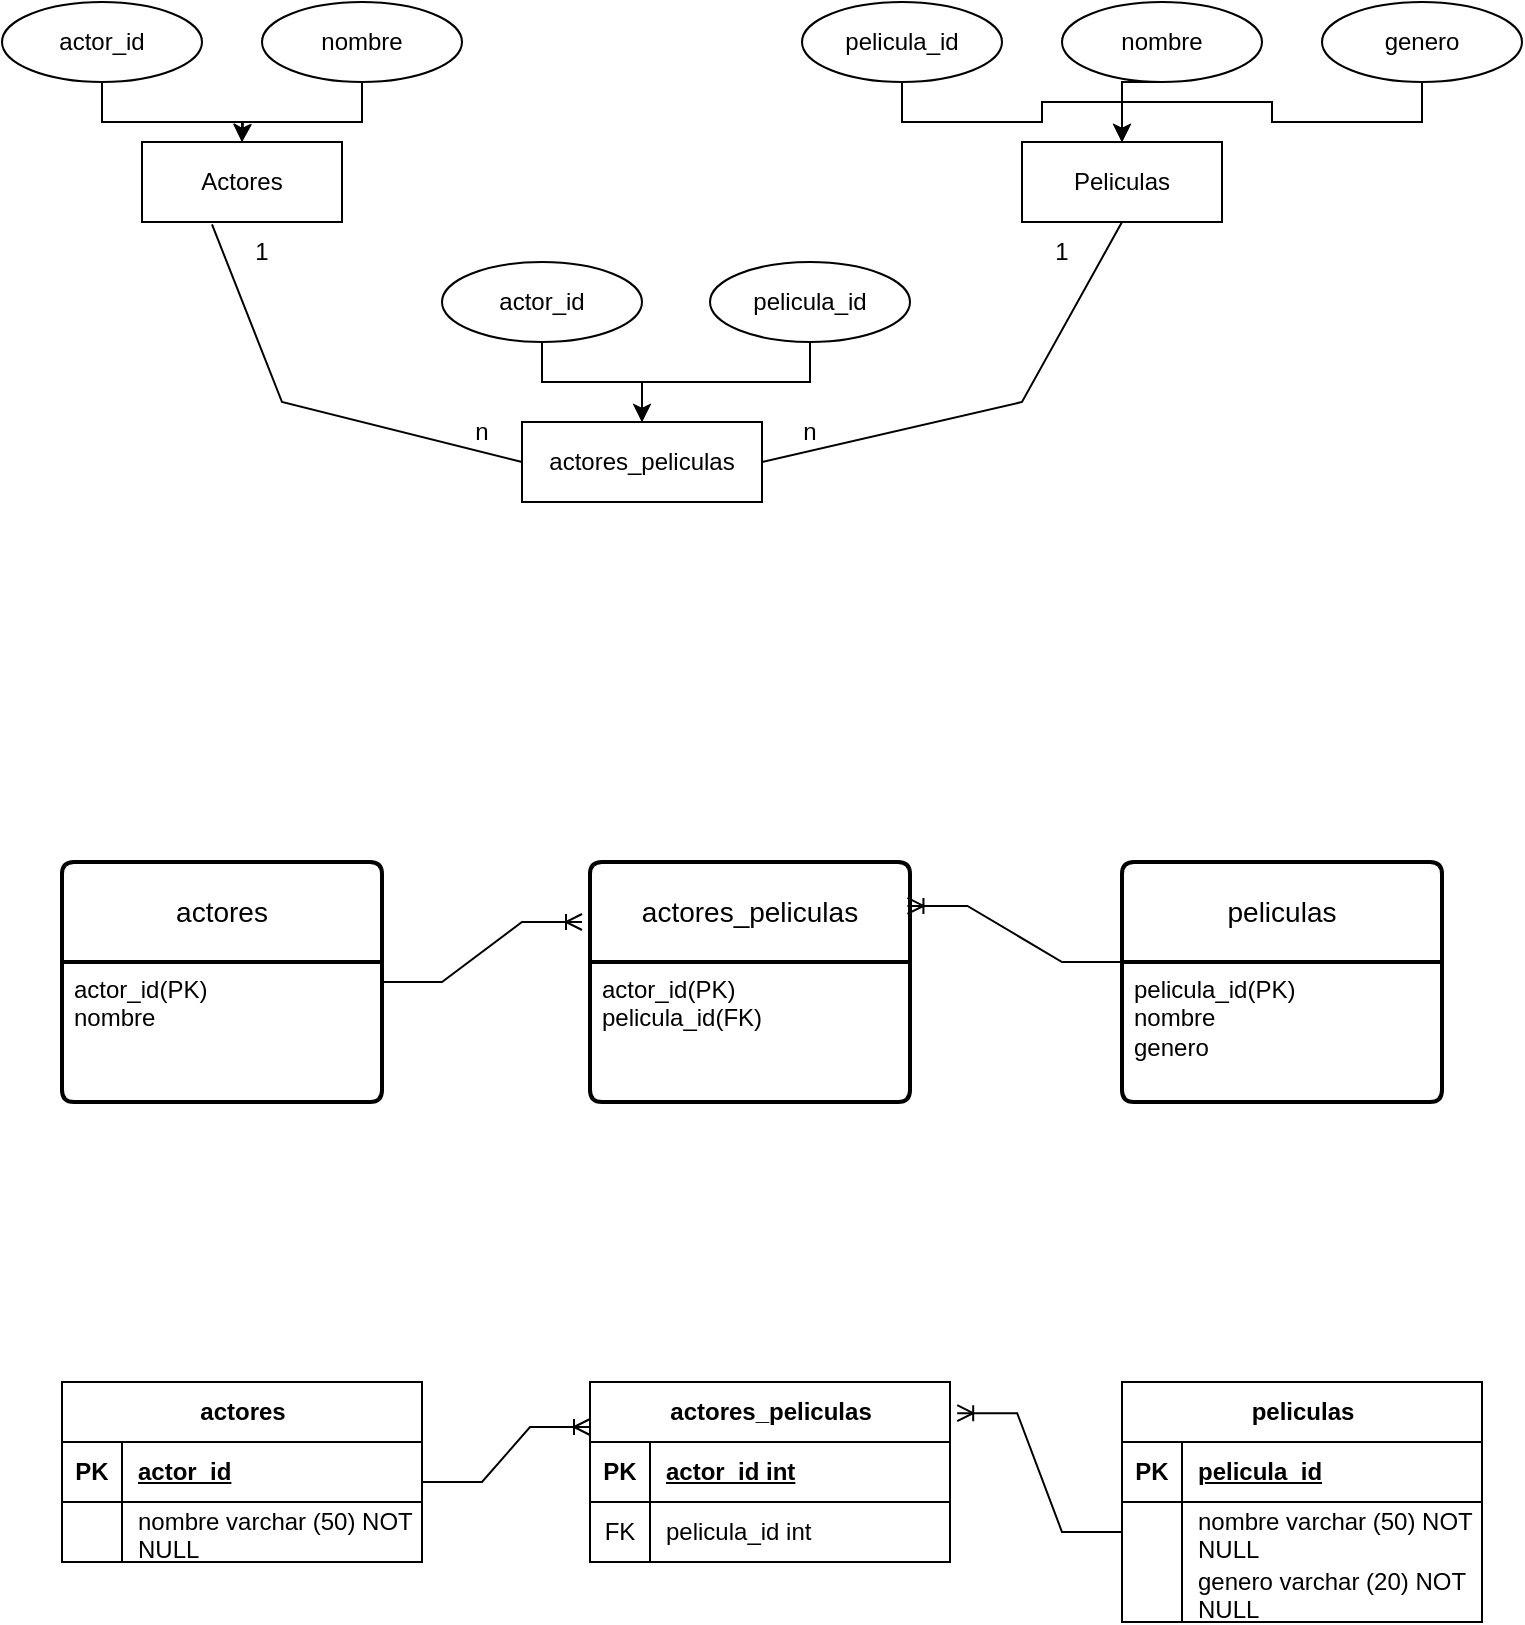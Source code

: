 <mxfile version="24.4.2" type="device">
  <diagram name="Página-1" id="74jDSGRzZpFrXuplj8Fu">
    <mxGraphModel dx="1290" dy="572" grid="1" gridSize="10" guides="1" tooltips="1" connect="1" arrows="1" fold="1" page="1" pageScale="1" pageWidth="827" pageHeight="1169" math="0" shadow="0">
      <root>
        <mxCell id="0" />
        <mxCell id="1" parent="0" />
        <mxCell id="qOB_Bpgv0nVTm8cAd25x-1" value="Actores" style="whiteSpace=wrap;html=1;align=center;" vertex="1" parent="1">
          <mxGeometry x="80" y="140" width="100" height="40" as="geometry" />
        </mxCell>
        <mxCell id="qOB_Bpgv0nVTm8cAd25x-2" value="Peliculas" style="whiteSpace=wrap;html=1;align=center;" vertex="1" parent="1">
          <mxGeometry x="520" y="140" width="100" height="40" as="geometry" />
        </mxCell>
        <mxCell id="qOB_Bpgv0nVTm8cAd25x-5" style="edgeStyle=orthogonalEdgeStyle;rounded=0;orthogonalLoop=1;jettySize=auto;html=1;exitX=0.5;exitY=1;exitDx=0;exitDy=0;" edge="1" parent="1" source="qOB_Bpgv0nVTm8cAd25x-3" target="qOB_Bpgv0nVTm8cAd25x-1">
          <mxGeometry relative="1" as="geometry" />
        </mxCell>
        <mxCell id="qOB_Bpgv0nVTm8cAd25x-3" value="actor_id" style="ellipse;whiteSpace=wrap;html=1;align=center;" vertex="1" parent="1">
          <mxGeometry x="10" y="70" width="100" height="40" as="geometry" />
        </mxCell>
        <mxCell id="qOB_Bpgv0nVTm8cAd25x-6" style="edgeStyle=orthogonalEdgeStyle;rounded=0;orthogonalLoop=1;jettySize=auto;html=1;exitX=0.5;exitY=1;exitDx=0;exitDy=0;" edge="1" parent="1" source="qOB_Bpgv0nVTm8cAd25x-4">
          <mxGeometry relative="1" as="geometry">
            <mxPoint x="130" y="140" as="targetPoint" />
          </mxGeometry>
        </mxCell>
        <mxCell id="qOB_Bpgv0nVTm8cAd25x-4" value="nombre" style="ellipse;whiteSpace=wrap;html=1;align=center;" vertex="1" parent="1">
          <mxGeometry x="140" y="70" width="100" height="40" as="geometry" />
        </mxCell>
        <mxCell id="qOB_Bpgv0nVTm8cAd25x-10" style="edgeStyle=orthogonalEdgeStyle;rounded=0;orthogonalLoop=1;jettySize=auto;html=1;exitX=0.5;exitY=1;exitDx=0;exitDy=0;" edge="1" parent="1" source="qOB_Bpgv0nVTm8cAd25x-7" target="qOB_Bpgv0nVTm8cAd25x-2">
          <mxGeometry relative="1" as="geometry" />
        </mxCell>
        <mxCell id="qOB_Bpgv0nVTm8cAd25x-7" value="pelicula_id" style="ellipse;whiteSpace=wrap;html=1;align=center;" vertex="1" parent="1">
          <mxGeometry x="410" y="70" width="100" height="40" as="geometry" />
        </mxCell>
        <mxCell id="qOB_Bpgv0nVTm8cAd25x-11" style="edgeStyle=orthogonalEdgeStyle;rounded=0;orthogonalLoop=1;jettySize=auto;html=1;exitX=0.5;exitY=1;exitDx=0;exitDy=0;" edge="1" parent="1" source="qOB_Bpgv0nVTm8cAd25x-8">
          <mxGeometry relative="1" as="geometry">
            <mxPoint x="570" y="140" as="targetPoint" />
          </mxGeometry>
        </mxCell>
        <mxCell id="qOB_Bpgv0nVTm8cAd25x-8" value="nombre" style="ellipse;whiteSpace=wrap;html=1;align=center;" vertex="1" parent="1">
          <mxGeometry x="540" y="70" width="100" height="40" as="geometry" />
        </mxCell>
        <mxCell id="qOB_Bpgv0nVTm8cAd25x-12" style="edgeStyle=orthogonalEdgeStyle;rounded=0;orthogonalLoop=1;jettySize=auto;html=1;exitX=0.5;exitY=1;exitDx=0;exitDy=0;" edge="1" parent="1" source="qOB_Bpgv0nVTm8cAd25x-9" target="qOB_Bpgv0nVTm8cAd25x-2">
          <mxGeometry relative="1" as="geometry" />
        </mxCell>
        <mxCell id="qOB_Bpgv0nVTm8cAd25x-9" value="genero" style="ellipse;whiteSpace=wrap;html=1;align=center;" vertex="1" parent="1">
          <mxGeometry x="670" y="70" width="100" height="40" as="geometry" />
        </mxCell>
        <mxCell id="qOB_Bpgv0nVTm8cAd25x-13" value="actores_peliculas" style="whiteSpace=wrap;html=1;align=center;" vertex="1" parent="1">
          <mxGeometry x="270" y="280" width="120" height="40" as="geometry" />
        </mxCell>
        <mxCell id="qOB_Bpgv0nVTm8cAd25x-18" style="edgeStyle=orthogonalEdgeStyle;rounded=0;orthogonalLoop=1;jettySize=auto;html=1;exitX=0.5;exitY=1;exitDx=0;exitDy=0;" edge="1" parent="1" source="qOB_Bpgv0nVTm8cAd25x-14" target="qOB_Bpgv0nVTm8cAd25x-13">
          <mxGeometry relative="1" as="geometry" />
        </mxCell>
        <mxCell id="qOB_Bpgv0nVTm8cAd25x-14" value="actor_id" style="ellipse;whiteSpace=wrap;html=1;align=center;" vertex="1" parent="1">
          <mxGeometry x="230" y="200" width="100" height="40" as="geometry" />
        </mxCell>
        <mxCell id="qOB_Bpgv0nVTm8cAd25x-19" style="edgeStyle=orthogonalEdgeStyle;rounded=0;orthogonalLoop=1;jettySize=auto;html=1;exitX=0.5;exitY=1;exitDx=0;exitDy=0;entryX=0.5;entryY=0;entryDx=0;entryDy=0;" edge="1" parent="1" source="qOB_Bpgv0nVTm8cAd25x-15" target="qOB_Bpgv0nVTm8cAd25x-13">
          <mxGeometry relative="1" as="geometry" />
        </mxCell>
        <mxCell id="qOB_Bpgv0nVTm8cAd25x-15" value="pelicula_id" style="ellipse;whiteSpace=wrap;html=1;align=center;" vertex="1" parent="1">
          <mxGeometry x="364" y="200" width="100" height="40" as="geometry" />
        </mxCell>
        <mxCell id="qOB_Bpgv0nVTm8cAd25x-21" value="" style="endArrow=none;html=1;rounded=0;entryX=0.5;entryY=1;entryDx=0;entryDy=0;exitX=1;exitY=0.5;exitDx=0;exitDy=0;" edge="1" parent="1" source="qOB_Bpgv0nVTm8cAd25x-13" target="qOB_Bpgv0nVTm8cAd25x-2">
          <mxGeometry relative="1" as="geometry">
            <mxPoint x="460" y="310" as="sourcePoint" />
            <mxPoint x="620" y="310" as="targetPoint" />
            <Array as="points">
              <mxPoint x="520" y="270" />
            </Array>
          </mxGeometry>
        </mxCell>
        <mxCell id="qOB_Bpgv0nVTm8cAd25x-23" value="" style="endArrow=none;html=1;rounded=0;exitX=0.35;exitY=1.03;exitDx=0;exitDy=0;exitPerimeter=0;" edge="1" parent="1" source="qOB_Bpgv0nVTm8cAd25x-1">
          <mxGeometry relative="1" as="geometry">
            <mxPoint x="-40" y="290" as="sourcePoint" />
            <mxPoint x="270" y="300" as="targetPoint" />
            <Array as="points">
              <mxPoint x="150" y="270" />
            </Array>
          </mxGeometry>
        </mxCell>
        <mxCell id="qOB_Bpgv0nVTm8cAd25x-24" value="1" style="text;html=1;align=center;verticalAlign=middle;whiteSpace=wrap;rounded=0;" vertex="1" parent="1">
          <mxGeometry x="120" y="190" width="40" height="10" as="geometry" />
        </mxCell>
        <mxCell id="qOB_Bpgv0nVTm8cAd25x-25" value="n" style="text;html=1;align=center;verticalAlign=middle;whiteSpace=wrap;rounded=0;" vertex="1" parent="1">
          <mxGeometry x="230" y="280" width="40" height="10" as="geometry" />
        </mxCell>
        <mxCell id="qOB_Bpgv0nVTm8cAd25x-26" value="n" style="text;html=1;align=center;verticalAlign=middle;whiteSpace=wrap;rounded=0;" vertex="1" parent="1">
          <mxGeometry x="394" y="280" width="40" height="10" as="geometry" />
        </mxCell>
        <mxCell id="qOB_Bpgv0nVTm8cAd25x-27" value="1" style="text;html=1;align=center;verticalAlign=middle;whiteSpace=wrap;rounded=0;" vertex="1" parent="1">
          <mxGeometry x="520" y="190" width="40" height="10" as="geometry" />
        </mxCell>
        <mxCell id="qOB_Bpgv0nVTm8cAd25x-29" value="actores" style="swimlane;childLayout=stackLayout;horizontal=1;startSize=50;horizontalStack=0;rounded=1;fontSize=14;fontStyle=0;strokeWidth=2;resizeParent=0;resizeLast=1;shadow=0;dashed=0;align=center;arcSize=4;whiteSpace=wrap;html=1;" vertex="1" parent="1">
          <mxGeometry x="40" y="500" width="160" height="120" as="geometry" />
        </mxCell>
        <mxCell id="qOB_Bpgv0nVTm8cAd25x-30" value="actor_id(PK)&lt;div&gt;nombre&lt;/div&gt;" style="align=left;strokeColor=none;fillColor=none;spacingLeft=4;fontSize=12;verticalAlign=top;resizable=0;rotatable=0;part=1;html=1;" vertex="1" parent="qOB_Bpgv0nVTm8cAd25x-29">
          <mxGeometry y="50" width="160" height="70" as="geometry" />
        </mxCell>
        <mxCell id="qOB_Bpgv0nVTm8cAd25x-32" value="actores_peliculas" style="swimlane;childLayout=stackLayout;horizontal=1;startSize=50;horizontalStack=0;rounded=1;fontSize=14;fontStyle=0;strokeWidth=2;resizeParent=0;resizeLast=1;shadow=0;dashed=0;align=center;arcSize=4;whiteSpace=wrap;html=1;" vertex="1" parent="1">
          <mxGeometry x="304" y="500" width="160" height="120" as="geometry" />
        </mxCell>
        <mxCell id="qOB_Bpgv0nVTm8cAd25x-33" value="actor_id(PK)&lt;div&gt;pelicula_id(FK)&lt;/div&gt;" style="align=left;strokeColor=none;fillColor=none;spacingLeft=4;fontSize=12;verticalAlign=top;resizable=0;rotatable=0;part=1;html=1;" vertex="1" parent="qOB_Bpgv0nVTm8cAd25x-32">
          <mxGeometry y="50" width="160" height="70" as="geometry" />
        </mxCell>
        <mxCell id="qOB_Bpgv0nVTm8cAd25x-34" value="peliculas" style="swimlane;childLayout=stackLayout;horizontal=1;startSize=50;horizontalStack=0;rounded=1;fontSize=14;fontStyle=0;strokeWidth=2;resizeParent=0;resizeLast=1;shadow=0;dashed=0;align=center;arcSize=4;whiteSpace=wrap;html=1;" vertex="1" parent="1">
          <mxGeometry x="570" y="500" width="160" height="120" as="geometry" />
        </mxCell>
        <mxCell id="qOB_Bpgv0nVTm8cAd25x-35" value="pelicula_id(PK)&lt;div&gt;nombre&lt;/div&gt;&lt;div&gt;genero&lt;/div&gt;" style="align=left;strokeColor=none;fillColor=none;spacingLeft=4;fontSize=12;verticalAlign=top;resizable=0;rotatable=0;part=1;html=1;" vertex="1" parent="qOB_Bpgv0nVTm8cAd25x-34">
          <mxGeometry y="50" width="160" height="70" as="geometry" />
        </mxCell>
        <mxCell id="qOB_Bpgv0nVTm8cAd25x-36" value="" style="edgeStyle=entityRelationEdgeStyle;fontSize=12;html=1;endArrow=ERoneToMany;rounded=0;" edge="1" parent="1">
          <mxGeometry width="100" height="100" relative="1" as="geometry">
            <mxPoint x="200" y="560" as="sourcePoint" />
            <mxPoint x="300" y="530" as="targetPoint" />
          </mxGeometry>
        </mxCell>
        <mxCell id="qOB_Bpgv0nVTm8cAd25x-37" value="" style="edgeStyle=entityRelationEdgeStyle;fontSize=12;html=1;endArrow=ERoneToMany;rounded=0;exitX=0;exitY=0;exitDx=0;exitDy=0;entryX=0.992;entryY=0.183;entryDx=0;entryDy=0;entryPerimeter=0;" edge="1" parent="1" source="qOB_Bpgv0nVTm8cAd25x-35" target="qOB_Bpgv0nVTm8cAd25x-32">
          <mxGeometry width="100" height="100" relative="1" as="geometry">
            <mxPoint x="450" y="480" as="sourcePoint" />
            <mxPoint x="550" y="380" as="targetPoint" />
          </mxGeometry>
        </mxCell>
        <mxCell id="qOB_Bpgv0nVTm8cAd25x-38" value="actores" style="shape=table;startSize=30;container=1;collapsible=1;childLayout=tableLayout;fixedRows=1;rowLines=0;fontStyle=1;align=center;resizeLast=1;html=1;" vertex="1" parent="1">
          <mxGeometry x="40" y="760" width="180" height="90" as="geometry" />
        </mxCell>
        <mxCell id="qOB_Bpgv0nVTm8cAd25x-39" value="" style="shape=tableRow;horizontal=0;startSize=0;swimlaneHead=0;swimlaneBody=0;fillColor=none;collapsible=0;dropTarget=0;points=[[0,0.5],[1,0.5]];portConstraint=eastwest;top=0;left=0;right=0;bottom=1;" vertex="1" parent="qOB_Bpgv0nVTm8cAd25x-38">
          <mxGeometry y="30" width="180" height="30" as="geometry" />
        </mxCell>
        <mxCell id="qOB_Bpgv0nVTm8cAd25x-40" value="PK" style="shape=partialRectangle;connectable=0;fillColor=none;top=0;left=0;bottom=0;right=0;fontStyle=1;overflow=hidden;whiteSpace=wrap;html=1;" vertex="1" parent="qOB_Bpgv0nVTm8cAd25x-39">
          <mxGeometry width="30" height="30" as="geometry">
            <mxRectangle width="30" height="30" as="alternateBounds" />
          </mxGeometry>
        </mxCell>
        <mxCell id="qOB_Bpgv0nVTm8cAd25x-41" value="actor_id" style="shape=partialRectangle;connectable=0;fillColor=none;top=0;left=0;bottom=0;right=0;align=left;spacingLeft=6;fontStyle=5;overflow=hidden;whiteSpace=wrap;html=1;" vertex="1" parent="qOB_Bpgv0nVTm8cAd25x-39">
          <mxGeometry x="30" width="150" height="30" as="geometry">
            <mxRectangle width="150" height="30" as="alternateBounds" />
          </mxGeometry>
        </mxCell>
        <mxCell id="qOB_Bpgv0nVTm8cAd25x-42" value="" style="shape=tableRow;horizontal=0;startSize=0;swimlaneHead=0;swimlaneBody=0;fillColor=none;collapsible=0;dropTarget=0;points=[[0,0.5],[1,0.5]];portConstraint=eastwest;top=0;left=0;right=0;bottom=0;" vertex="1" parent="qOB_Bpgv0nVTm8cAd25x-38">
          <mxGeometry y="60" width="180" height="30" as="geometry" />
        </mxCell>
        <mxCell id="qOB_Bpgv0nVTm8cAd25x-43" value="" style="shape=partialRectangle;connectable=0;fillColor=none;top=0;left=0;bottom=0;right=0;editable=1;overflow=hidden;whiteSpace=wrap;html=1;" vertex="1" parent="qOB_Bpgv0nVTm8cAd25x-42">
          <mxGeometry width="30" height="30" as="geometry">
            <mxRectangle width="30" height="30" as="alternateBounds" />
          </mxGeometry>
        </mxCell>
        <mxCell id="qOB_Bpgv0nVTm8cAd25x-44" value="nombre varchar (50) NOT NULL" style="shape=partialRectangle;connectable=0;fillColor=none;top=0;left=0;bottom=0;right=0;align=left;spacingLeft=6;overflow=hidden;whiteSpace=wrap;html=1;" vertex="1" parent="qOB_Bpgv0nVTm8cAd25x-42">
          <mxGeometry x="30" width="150" height="30" as="geometry">
            <mxRectangle width="150" height="30" as="alternateBounds" />
          </mxGeometry>
        </mxCell>
        <mxCell id="qOB_Bpgv0nVTm8cAd25x-51" value="actores_peliculas" style="shape=table;startSize=30;container=1;collapsible=1;childLayout=tableLayout;fixedRows=1;rowLines=0;fontStyle=1;align=center;resizeLast=1;html=1;" vertex="1" parent="1">
          <mxGeometry x="304" y="760" width="180" height="90" as="geometry" />
        </mxCell>
        <mxCell id="qOB_Bpgv0nVTm8cAd25x-52" value="" style="shape=tableRow;horizontal=0;startSize=0;swimlaneHead=0;swimlaneBody=0;fillColor=none;collapsible=0;dropTarget=0;points=[[0,0.5],[1,0.5]];portConstraint=eastwest;top=0;left=0;right=0;bottom=1;" vertex="1" parent="qOB_Bpgv0nVTm8cAd25x-51">
          <mxGeometry y="30" width="180" height="30" as="geometry" />
        </mxCell>
        <mxCell id="qOB_Bpgv0nVTm8cAd25x-53" value="PK" style="shape=partialRectangle;connectable=0;fillColor=none;top=0;left=0;bottom=0;right=0;fontStyle=1;overflow=hidden;whiteSpace=wrap;html=1;" vertex="1" parent="qOB_Bpgv0nVTm8cAd25x-52">
          <mxGeometry width="30" height="30" as="geometry">
            <mxRectangle width="30" height="30" as="alternateBounds" />
          </mxGeometry>
        </mxCell>
        <mxCell id="qOB_Bpgv0nVTm8cAd25x-54" value="actor_id int" style="shape=partialRectangle;connectable=0;fillColor=none;top=0;left=0;bottom=0;right=0;align=left;spacingLeft=6;fontStyle=5;overflow=hidden;whiteSpace=wrap;html=1;" vertex="1" parent="qOB_Bpgv0nVTm8cAd25x-52">
          <mxGeometry x="30" width="150" height="30" as="geometry">
            <mxRectangle width="150" height="30" as="alternateBounds" />
          </mxGeometry>
        </mxCell>
        <mxCell id="qOB_Bpgv0nVTm8cAd25x-55" value="" style="shape=tableRow;horizontal=0;startSize=0;swimlaneHead=0;swimlaneBody=0;fillColor=none;collapsible=0;dropTarget=0;points=[[0,0.5],[1,0.5]];portConstraint=eastwest;top=0;left=0;right=0;bottom=0;" vertex="1" parent="qOB_Bpgv0nVTm8cAd25x-51">
          <mxGeometry y="60" width="180" height="30" as="geometry" />
        </mxCell>
        <mxCell id="qOB_Bpgv0nVTm8cAd25x-56" value="FK" style="shape=partialRectangle;connectable=0;fillColor=none;top=0;left=0;bottom=0;right=0;editable=1;overflow=hidden;whiteSpace=wrap;html=1;" vertex="1" parent="qOB_Bpgv0nVTm8cAd25x-55">
          <mxGeometry width="30" height="30" as="geometry">
            <mxRectangle width="30" height="30" as="alternateBounds" />
          </mxGeometry>
        </mxCell>
        <mxCell id="qOB_Bpgv0nVTm8cAd25x-57" value="pelicula_id int" style="shape=partialRectangle;connectable=0;fillColor=none;top=0;left=0;bottom=0;right=0;align=left;spacingLeft=6;overflow=hidden;whiteSpace=wrap;html=1;" vertex="1" parent="qOB_Bpgv0nVTm8cAd25x-55">
          <mxGeometry x="30" width="150" height="30" as="geometry">
            <mxRectangle width="150" height="30" as="alternateBounds" />
          </mxGeometry>
        </mxCell>
        <mxCell id="qOB_Bpgv0nVTm8cAd25x-64" value="peliculas" style="shape=table;startSize=30;container=1;collapsible=1;childLayout=tableLayout;fixedRows=1;rowLines=0;fontStyle=1;align=center;resizeLast=1;html=1;" vertex="1" parent="1">
          <mxGeometry x="570" y="760" width="180" height="120" as="geometry" />
        </mxCell>
        <mxCell id="qOB_Bpgv0nVTm8cAd25x-65" value="" style="shape=tableRow;horizontal=0;startSize=0;swimlaneHead=0;swimlaneBody=0;fillColor=none;collapsible=0;dropTarget=0;points=[[0,0.5],[1,0.5]];portConstraint=eastwest;top=0;left=0;right=0;bottom=1;" vertex="1" parent="qOB_Bpgv0nVTm8cAd25x-64">
          <mxGeometry y="30" width="180" height="30" as="geometry" />
        </mxCell>
        <mxCell id="qOB_Bpgv0nVTm8cAd25x-66" value="PK" style="shape=partialRectangle;connectable=0;fillColor=none;top=0;left=0;bottom=0;right=0;fontStyle=1;overflow=hidden;whiteSpace=wrap;html=1;" vertex="1" parent="qOB_Bpgv0nVTm8cAd25x-65">
          <mxGeometry width="30" height="30" as="geometry">
            <mxRectangle width="30" height="30" as="alternateBounds" />
          </mxGeometry>
        </mxCell>
        <mxCell id="qOB_Bpgv0nVTm8cAd25x-67" value="pelicula_id" style="shape=partialRectangle;connectable=0;fillColor=none;top=0;left=0;bottom=0;right=0;align=left;spacingLeft=6;fontStyle=5;overflow=hidden;whiteSpace=wrap;html=1;" vertex="1" parent="qOB_Bpgv0nVTm8cAd25x-65">
          <mxGeometry x="30" width="150" height="30" as="geometry">
            <mxRectangle width="150" height="30" as="alternateBounds" />
          </mxGeometry>
        </mxCell>
        <mxCell id="qOB_Bpgv0nVTm8cAd25x-68" value="" style="shape=tableRow;horizontal=0;startSize=0;swimlaneHead=0;swimlaneBody=0;fillColor=none;collapsible=0;dropTarget=0;points=[[0,0.5],[1,0.5]];portConstraint=eastwest;top=0;left=0;right=0;bottom=0;" vertex="1" parent="qOB_Bpgv0nVTm8cAd25x-64">
          <mxGeometry y="60" width="180" height="30" as="geometry" />
        </mxCell>
        <mxCell id="qOB_Bpgv0nVTm8cAd25x-69" value="" style="shape=partialRectangle;connectable=0;fillColor=none;top=0;left=0;bottom=0;right=0;editable=1;overflow=hidden;whiteSpace=wrap;html=1;" vertex="1" parent="qOB_Bpgv0nVTm8cAd25x-68">
          <mxGeometry width="30" height="30" as="geometry">
            <mxRectangle width="30" height="30" as="alternateBounds" />
          </mxGeometry>
        </mxCell>
        <mxCell id="qOB_Bpgv0nVTm8cAd25x-70" value="nombre varchar (50) NOT NULL" style="shape=partialRectangle;connectable=0;fillColor=none;top=0;left=0;bottom=0;right=0;align=left;spacingLeft=6;overflow=hidden;whiteSpace=wrap;html=1;" vertex="1" parent="qOB_Bpgv0nVTm8cAd25x-68">
          <mxGeometry x="30" width="150" height="30" as="geometry">
            <mxRectangle width="150" height="30" as="alternateBounds" />
          </mxGeometry>
        </mxCell>
        <mxCell id="qOB_Bpgv0nVTm8cAd25x-71" value="" style="shape=tableRow;horizontal=0;startSize=0;swimlaneHead=0;swimlaneBody=0;fillColor=none;collapsible=0;dropTarget=0;points=[[0,0.5],[1,0.5]];portConstraint=eastwest;top=0;left=0;right=0;bottom=0;" vertex="1" parent="qOB_Bpgv0nVTm8cAd25x-64">
          <mxGeometry y="90" width="180" height="30" as="geometry" />
        </mxCell>
        <mxCell id="qOB_Bpgv0nVTm8cAd25x-72" value="" style="shape=partialRectangle;connectable=0;fillColor=none;top=0;left=0;bottom=0;right=0;editable=1;overflow=hidden;whiteSpace=wrap;html=1;" vertex="1" parent="qOB_Bpgv0nVTm8cAd25x-71">
          <mxGeometry width="30" height="30" as="geometry">
            <mxRectangle width="30" height="30" as="alternateBounds" />
          </mxGeometry>
        </mxCell>
        <mxCell id="qOB_Bpgv0nVTm8cAd25x-73" value="genero varchar (20) NOT NULL" style="shape=partialRectangle;connectable=0;fillColor=none;top=0;left=0;bottom=0;right=0;align=left;spacingLeft=6;overflow=hidden;whiteSpace=wrap;html=1;" vertex="1" parent="qOB_Bpgv0nVTm8cAd25x-71">
          <mxGeometry x="30" width="150" height="30" as="geometry">
            <mxRectangle width="150" height="30" as="alternateBounds" />
          </mxGeometry>
        </mxCell>
        <mxCell id="qOB_Bpgv0nVTm8cAd25x-77" value="" style="edgeStyle=entityRelationEdgeStyle;fontSize=12;html=1;endArrow=ERoneToMany;rounded=0;entryX=0;entryY=0.25;entryDx=0;entryDy=0;" edge="1" parent="1" target="qOB_Bpgv0nVTm8cAd25x-51">
          <mxGeometry width="100" height="100" relative="1" as="geometry">
            <mxPoint x="220" y="810" as="sourcePoint" />
            <mxPoint x="320" y="710" as="targetPoint" />
          </mxGeometry>
        </mxCell>
        <mxCell id="qOB_Bpgv0nVTm8cAd25x-78" value="" style="edgeStyle=entityRelationEdgeStyle;fontSize=12;html=1;endArrow=ERoneToMany;rounded=0;exitX=0;exitY=0.5;exitDx=0;exitDy=0;entryX=1.02;entryY=0.173;entryDx=0;entryDy=0;entryPerimeter=0;" edge="1" parent="1" source="qOB_Bpgv0nVTm8cAd25x-68" target="qOB_Bpgv0nVTm8cAd25x-51">
          <mxGeometry width="100" height="100" relative="1" as="geometry">
            <mxPoint x="577" y="728" as="sourcePoint" />
            <mxPoint x="470" y="700" as="targetPoint" />
          </mxGeometry>
        </mxCell>
      </root>
    </mxGraphModel>
  </diagram>
</mxfile>
